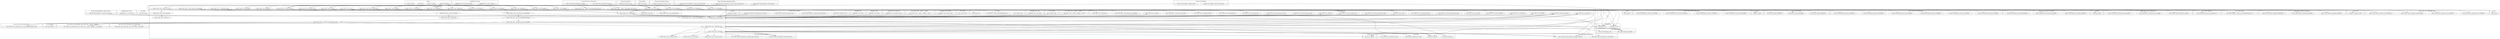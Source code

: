 digraph {
graph [overlap=false]
subgraph cluster_Class_MOP_Class_Immutable_Trait {
	label="Class::MOP::Class::Immutable::Trait";
	"Class::MOP::Class::Immutable::Trait::_get_mutable_metaclass_name";
}
subgraph cluster_Moose_Meta_Class_Immutable_Trait {
	label="Moose::Meta::Class::Immutable::Trait";
	"Moose::Meta::Class::Immutable::Trait::BEGIN@4";
	"Moose::Meta::Class::Immutable::Trait::BEGIN@3";
	"Moose::Meta::Class::Immutable::Trait::BEGIN@6";
	"Moose::Meta::Class::Immutable::Trait::BEGIN@12";
}
subgraph cluster_MooseX_AttributeHelpers_Collection_Hash {
	label="MooseX::AttributeHelpers::Collection::Hash";
	"MooseX::AttributeHelpers::Collection::Hash::meta";
}
subgraph cluster_Moose_Meta_Method_Overridden {
	label="Moose::Meta::Method::Overridden";
	"Moose::Meta::Method::Overridden::BEGIN@10";
	"Moose::Meta::Method::Overridden::BEGIN@3";
	"Moose::Meta::Method::Overridden::BEGIN@4";
}
subgraph cluster_SimpleDB_Class_Cache {
	label="SimpleDB::Class::Cache";
	"SimpleDB::Class::Cache::meta";
}
subgraph cluster_List_MoreUtils {
	label="List::MoreUtils";
	"List::MoreUtils::all";
}
subgraph cluster_warnings {
	label="warnings";
	"warnings::import";
}
subgraph cluster_Foo_Child {
	label="Foo::Child";
	"Foo::Child::meta";
}
subgraph cluster_SimpleDB_Class_Item {
	label="SimpleDB::Class::Item";
	"SimpleDB::Class::Item::belongs_to";
	"SimpleDB::Class::Item::add_attributes";
}
subgraph cluster_Class_MOP_Mixin_HasMethods {
	label="Class::MOP::Mixin::HasMethods";
	"Class::MOP::Mixin::HasMethods::method_metaclass";
	"Class::MOP::Mixin::HasMethods::wrapped_method_metaclass";
}
subgraph cluster_Moose {
	label="Moose";
	"Moose::BEGIN@18";
	"Moose::init_meta";
	"Moose::has";
	"Moose::extends";
}
subgraph cluster_Moose_Meta_Method_Augmented {
	label="Moose::Meta::Method::Augmented";
	"Moose::Meta::Method::Augmented::BEGIN@4";
	"Moose::Meta::Method::Augmented::BEGIN@3";
	"Moose::Meta::Method::Augmented::BEGIN@10";
}
subgraph cluster_Moose_Util_MetaRole {
	label="Moose::Util::MetaRole";
	"Moose::Util::MetaRole::_make_new_class";
	"Moose::Util::MetaRole::_make_new_metaclass";
}
subgraph cluster_Moose_Meta_Method_Constructor {
	label="Moose::Meta::Method::Constructor";
	"Moose::Meta::Method::Constructor::BEGIN@4";
	"Moose::Meta::Method::Constructor::BEGIN@7";
	"Moose::Meta::Method::Constructor::BEGIN@12";
	"Moose::Meta::Method::Constructor::BEGIN@5";
}
subgraph cluster_Moose_Meta_Mixin_AttributeCore {
	label="Moose::Meta::Mixin::AttributeCore";
	"Moose::Meta::Mixin::AttributeCore::trigger";
	"Moose::Meta::Mixin::AttributeCore::has_trigger";
	"Moose::Meta::Mixin::AttributeCore::should_coerce";
}
subgraph cluster_metaclass {
	label="metaclass";
	"metaclass::import";
}
subgraph cluster_Scalar_Util {
	label="Scalar::Util";
	"Scalar::Util::blessed";
}
subgraph cluster_UNIVERSAL {
	label="UNIVERSAL";
	"UNIVERSAL::isa";
	"UNIVERSAL::can";
}
subgraph cluster_Moose_Meta_Class {
	label="Moose::Meta::Class";
	"Moose::Meta::Class::BEGIN@4";
	"Moose::Meta::Class::initialize";
	"Moose::Meta::Class::error_class";
	"Moose::Meta::Class::CORE:match";
	"Moose::Meta::Class::add_attribute";
	"Moose::Meta::Class::BEGIN@9";
	"Moose::Meta::Class::_fix_metaclass_incompatibility";
	"Moose::Meta::Class::__ANON__[Moose/Meta/Class.pm:29]";
	"Moose::Meta::Class::_check_metaclass_compatibility";
	"Moose::Meta::Class::BEGIN@22";
	"Moose::Meta::Class::BEGIN@12";
	"Moose::Meta::Class::_process_attribute";
	"Moose::Meta::Class::BEGIN@20";
	"Moose::Meta::Class::BEGIN@23";
	"Moose::Meta::Class::excludes_role";
	"Moose::Meta::Class::_immutable_options";
	"Moose::Meta::Class::__ANON__[Moose/Meta/Class.pm:34]";
	"Moose::Meta::Class::_reinitialize_with";
	"Moose::Meta::Class::BEGIN@18";
	"Moose::Meta::Class::_fix_one_incompatible_metaclass";
	"Moose::Meta::Class::_get_role_applications";
	"Moose::Meta::Class::BEGIN@5";
	"Moose::Meta::Class::_reconcile_with_superclass_meta";
	"Moose::Meta::Class::add_role";
	"Moose::Meta::Class::reinitialize";
	"Moose::Meta::Class::_process_new_attribute";
	"Moose::Meta::Class::new_object";
	"Moose::Meta::Class::BEGIN@7";
	"Moose::Meta::Class::BEGIN@19";
	"Moose::Meta::Class::create";
	"Moose::Meta::Class::BEGIN@21";
	"Moose::Meta::Class::create_anon_class";
	"Moose::Meta::Class::CORE:sort";
	"Moose::Meta::Class::BEGIN@25";
	"Moose::Meta::Class::roles";
	"Moose::Meta::Class::add_role_application";
	"Moose::Meta::Class::superclasses";
	"Moose::Meta::Class::_superclass_meta_is_compatible";
	"Moose::Meta::Class::BEGIN@10";
	"Moose::Meta::Class::BEGIN@11";
	"Moose::Meta::Class::constructor_class";
	"Moose::Meta::Class::destructor_class";
	"Moose::Meta::Class::_anon_cache_key";
}
subgraph cluster_Moose_Meta_Method_Destructor {
	label="Moose::Meta::Method::Destructor";
	"Moose::Meta::Method::Destructor::BEGIN@9";
	"Moose::Meta::Method::Destructor::BEGIN@7";
	"Moose::Meta::Method::Destructor::BEGIN@4";
	"Moose::Meta::Method::Destructor::BEGIN@5";
	"Moose::Meta::Method::Destructor::BEGIN@8";
	"Moose::Meta::Method::Destructor::BEGIN@15";
}
subgraph cluster_SimpleDB_Class {
	label="SimpleDB::Class";
	"SimpleDB::Class::meta";
}
subgraph cluster_SimpleDB_Client {
	label="SimpleDB::Client";
	"SimpleDB::Client::meta";
}
subgraph cluster_SimpleDB_Class_ResultSet {
	label="SimpleDB::Class::ResultSet";
	"SimpleDB::Class::ResultSet::meta";
}
subgraph cluster_Class_MOP_Class___ANON___SERIAL_1 {
	label="Class::MOP::Class::__ANON__::SERIAL::1";
	"Class::MOP::Class::__ANON__::SERIAL::1::meta";
}
subgraph cluster_SimpleDB_Class_Domain {
	label="SimpleDB::Class::Domain";
	"SimpleDB::Class::Domain::meta";
}
subgraph cluster_Foo_Parent {
	label="Foo::Parent";
	"Foo::Parent::meta";
}
subgraph cluster_Foo_Domain {
	label="Foo::Domain";
	"Foo::Domain::meta";
	"Foo::Domain::__ANON__[lib/Foo/Domain.pm:13]";
	"Foo::Domain::size";
}
subgraph cluster_base {
	label="base";
	"base::import";
}
subgraph cluster_strict {
	label="strict";
	"strict::import";
}
subgraph cluster_Moose_Util {
	label="Moose::Util";
	"Moose::Util::apply_all_roles";
}
subgraph cluster_Class_MOP_Class {
	label="Class::MOP::Class";
	"Class::MOP::Class::find_attribute_by_name";
	"Class::MOP::Class::_check_metaclass_compatibility";
	"Class::MOP::Class::class_precedence_list";
	"Class::MOP::Class::is_anon_class";
	"Class::MOP::Class::find_next_method_by_name";
	"Class::MOP::Class::make_immutable";
	"Class::MOP::Class::initialize";
	"Class::MOP::Class::create_anon_class";
	"Class::MOP::Class::get_all_attributes";
	"Class::MOP::Class::is_immutable";
	"Class::MOP::Class::_immutable_metaclass";
	"Class::MOP::Class::_construct_class_instance";
	"Class::MOP::Class::find_all_methods_by_name";
	"Class::MOP::Class::is_pristine";
	"Class::MOP::Class::find_method_by_name";
	"Class::MOP::Class::instance_metaclass";
	"Class::MOP::Class::create";
	"Class::MOP::Class::superclasses";
	"Class::MOP::Class::DESTROY";
	"Class::MOP::Class::_immutable_options";
	"Class::MOP::Class::new_object";
}
subgraph cluster_Class_MOP {
	label="Class::MOP";
	"Class::MOP::class_of";
	"Class::MOP::store_metaclass_by_name";
	"Class::MOP::get_metaclass_by_name";
	"Class::MOP::load_class";
}
subgraph cluster_Moose_Error_Default {
	label="Moose::Error::Default";
	"Moose::Error::Default::BEGIN@10";
	"Moose::Error::Default::BEGIN@3";
	"Moose::Error::Default::BEGIN@4";
}
subgraph cluster_Moose_Meta_Method {
	label="Moose::Meta::Method";
	"Moose::Meta::Method::_new";
}
subgraph cluster_Exporter {
	label="Exporter";
	"Exporter::import";
}
subgraph cluster_Class_MOP_Class_Immutable_Class_MOP_Class {
	label="Class::MOP::Class::Immutable::Class::MOP::Class";
	"Class::MOP::Class::Immutable::Class::MOP::Class::is_immutable";
}
subgraph cluster_Class_MOP_Attribute {
	label="Class::MOP::Attribute";
	"Class::MOP::Attribute::get_read_method_ref";
}
subgraph cluster_Moose_Object {
	label="Moose::Object";
	"Moose::Object::new";
}
subgraph cluster_SimpleDB_Class_SQL {
	label="SimpleDB::Class::SQL";
	"SimpleDB::Class::SQL::meta";
}
subgraph cluster_Class_MOP_Package {
	label="Class::MOP::Package";
	"Class::MOP::Package::reinitialize";
	"Class::MOP::Package::name";
}
subgraph cluster_Foo_SubChild {
	label="Foo::SubChild";
	"Foo::SubChild::meta";
}
subgraph cluster_Class_MOP_Class___ANON___SERIAL_2 {
	label="Class::MOP::Class::__ANON__::SERIAL::2";
	"Class::MOP::Class::__ANON__::SERIAL::2::meta";
}
subgraph cluster_Class_MOP_Mixin_AttributeCore {
	label="Class::MOP::Mixin::AttributeCore";
	"Class::MOP::Mixin::AttributeCore::default";
	"Class::MOP::Mixin::AttributeCore::init_arg";
}
subgraph cluster_Moose_Meta_Attribute {
	label="Moose::Meta::Attribute";
	"Moose::Meta::Attribute::interpolate_class";
	"Moose::Meta::Attribute::_check_associated_methods";
	"Moose::Meta::Attribute::_new";
	"Moose::Meta::Attribute::interpolate_class_and_new";
}
subgraph cluster_Class_MOP_Mixin_HasAttributes {
	label="Class::MOP::Mixin::HasAttributes";
	"Class::MOP::Mixin::HasAttributes::add_attribute";
	"Class::MOP::Mixin::HasAttributes::attribute_metaclass";
}
subgraph cluster_Moose_Meta_Method_Accessor {
	label="Moose::Meta::Method::Accessor";
	"Moose::Meta::Method::Accessor::_new";
}
subgraph cluster_Class_MOP_Method {
	label="Class::MOP::Method";
	"Class::MOP::Method::__ANON__[Class/MOP/Method.pm:19]";
}
subgraph cluster_Class_MOP_Class_Immutable_Class_MOP_Class___ANON___SERIAL_1 {
	label="Class::MOP::Class::Immutable::Class::MOP::Class::__ANON__::SERIAL::1";
	"Class::MOP::Class::Immutable::Class::MOP::Class::__ANON__::SERIAL::1::is_immutable";
}
subgraph cluster_Moose_Meta_Role_Application_ToClass {
	label="Moose::Meta::Role::Application::ToClass";
	"Moose::Meta::Role::Application::ToClass::check_role_exclusions";
	"Moose::Meta::Role::Application::ToClass::apply";
	"Moose::Meta::Role::Application::ToClass::apply_attributes";
}
"Moose::Meta::Class::BEGIN@23" -> "Moose::Meta::Method::Destructor::BEGIN@15";
"Moose::Meta::Class::_process_attribute" -> "Moose::Meta::Class::CORE:match";
"Moose::Meta::Class::superclasses" -> "Class::MOP::load_class";
"Moose::BEGIN@18" -> "Moose::Meta::Class::BEGIN@22";
"Moose::Meta::Class::create" -> "Moose::Util::apply_all_roles";
"Moose::Meta::Class::BEGIN@10" -> "Exporter::import";
"Moose::Meta::Class::BEGIN@12" -> "Exporter::import";
"Moose::Meta::Class::BEGIN@11" -> "Exporter::import";
"Moose::Meta::Class::create" -> "Class::MOP::Class::create";
"Moose::Meta::Class::add_attribute" -> "Moose::Meta::Attribute::_check_associated_methods";
"Moose::Meta::Class::reinitialize" -> "Class::MOP::Class::instance_metaclass";
"Moose::Meta::Class::_reinitialize_with" -> "Class::MOP::Class::instance_metaclass";
"Moose::Meta::Class::_superclass_meta_is_compatible" -> "Class::MOP::Class::instance_metaclass";
"Moose::Meta::Class::_fix_metaclass_incompatibility" -> "Moose::Meta::Class::_fix_one_incompatible_metaclass";
"Moose::Meta::Class::new_object" -> "Class::MOP::Mixin::AttributeCore::init_arg";
"Moose::Meta::Class::_reinitialize_with" -> "Moose::Meta::Class::reinitialize";
"Moose::Util::MetaRole::_make_new_metaclass" -> "Moose::Meta::Class::reinitialize";
"Moose::Meta::Class::_check_metaclass_compatibility" -> "Class::MOP::Class::_check_metaclass_compatibility";
"Moose::Meta::Class::BEGIN@22" -> "Moose::Meta::Method::Constructor::BEGIN@5";
"Moose::BEGIN@18" -> "Moose::Meta::Class::BEGIN@21";
"Moose::Meta::Class::BEGIN@20" -> "Moose::Error::Default::BEGIN@10";
"Moose::Meta::Class::BEGIN@22" -> "Moose::Meta::Method::Constructor::BEGIN@7";
"Moose::Meta::Class::add_role" -> "Moose::Meta::Class::roles";
"Moose::Meta::Class::excludes_role" -> "Moose::Meta::Class::roles";
"Moose::Meta::Role::Application::ToClass::apply" -> "Moose::Meta::Class::add_role_application";
"Moose::Meta::Class::_process_new_attribute" -> "Moose::Meta::Attribute::interpolate_class_and_new";
"Moose::Meta::Class::BEGIN@20" -> "Moose::Error::Default::BEGIN@3";
"Moose::Meta::Class::_fix_one_incompatible_metaclass" -> "Moose::Meta::Class::_superclass_meta_is_compatible";
"Moose::Meta::Class::_reinitialize_with" -> "Class::MOP::Mixin::HasMethods::method_metaclass";
"Moose::Meta::Class::reinitialize" -> "Class::MOP::Mixin::HasMethods::method_metaclass";
"Moose::Meta::Class::BEGIN@23" -> "Moose::Meta::Method::Destructor::BEGIN@8";
"Moose::Meta::Class::reinitialize" -> "Class::MOP::Class::is_anon_class";
"Moose::Meta::Class::_reinitialize_with" -> "Class::MOP::Class::is_anon_class";
"Moose::Meta::Class::BEGIN@21" -> "Moose::Meta::Class::Immutable::Trait::BEGIN@12";
"Moose::Meta::Class::reinitialize" -> "Class::MOP::Package::reinitialize";
"Moose::Meta::Class::BEGIN@21" -> "Moose::Meta::Class::Immutable::Trait::BEGIN@4";
"Moose::Meta::Class::new_object" -> "Class::MOP::Class::get_all_attributes";
"Moose::BEGIN@18" -> "Moose::Meta::Class::BEGIN@9";
"Class::MOP::Mixin::AttributeCore::default" -> "Moose::Meta::Class::__ANON__[Moose/Meta/Class.pm:29]";
"Moose::Meta::Class::reinitialize" -> "Scalar::Util::blessed";
"Moose::Meta::Class::add_role_application" -> "Scalar::Util::blessed";
"Moose::Meta::Class::add_attribute" -> "Scalar::Util::blessed";
"Moose::Meta::Class::add_role" -> "Scalar::Util::blessed";
"Moose::Meta::Class::reinitialize" -> "Class::MOP::Mixin::HasMethods::wrapped_method_metaclass";
"Moose::Meta::Class::add_attribute" -> "Moose::Meta::Class::_process_attribute";
"Moose::Meta::Class::_reinitialize_with" -> "Class::MOP::store_metaclass_by_name";
"Class::MOP::Class::make_immutable" -> "Moose::Meta::Class::_immutable_options";
"Moose::Meta::Class::_reconcile_with_superclass_meta" -> "Moose::Meta::Class::_reinitialize_with";
"Moose::Meta::Class::superclasses" -> "Class::MOP::Class::superclasses";
"Moose::Meta::Class::BEGIN@21" -> "Moose::Meta::Class::Immutable::Trait::BEGIN@6";
"Moose::BEGIN@18" -> "Moose::Meta::Class::BEGIN@5";
"Moose::Meta::Class::BEGIN@22" -> "Moose::Meta::Method::Constructor::BEGIN@12";
"Moose::Meta::Class::BEGIN@18" -> "Moose::Meta::Method::Overridden::BEGIN@3";
"Moose::BEGIN@18" -> "Moose::Meta::Class::BEGIN@19";
"Moose::Meta::Class::_superclass_meta_is_compatible" -> "Class::MOP::Class::is_immutable";
"Moose::Meta::Class::BEGIN@23" -> "Moose::Meta::Method::Destructor::BEGIN@5";
"Moose::BEGIN@18" -> "Moose::Meta::Class::BEGIN@25";
"Moose::BEGIN@18" -> "Moose::Meta::Class::BEGIN@10";
"Moose::Meta::Class::add_attribute" -> "Class::MOP::Mixin::HasAttributes::add_attribute";
"Moose::Meta::Class::_reinitialize_with" -> "Moose::Meta::Class::constructor_class";
"Moose::Meta::Class::reinitialize" -> "Moose::Meta::Class::constructor_class";
"Moose::BEGIN@18" -> "Moose::Meta::Class::BEGIN@4";
"Moose::Meta::Class::excludes_role" -> "Class::MOP::Class::class_precedence_list";
"Moose::Meta::Class::_superclass_meta_is_compatible" -> "Class::MOP::Class::Immutable::Class::MOP::Class::is_immutable";
"Class::MOP::Class::find_attribute_by_name" -> "Moose::Meta::Class::initialize";
"SimpleDB::Class::Domain::meta" -> "Moose::Meta::Class::initialize";
"Foo::SubChild::meta" -> "Moose::Meta::Class::initialize";
"Class::MOP::Class::class_precedence_list" -> "Moose::Meta::Class::initialize";
"SimpleDB::Class::SQL::meta" -> "Moose::Meta::Class::initialize";
"Moose::init_meta" -> "Moose::Meta::Class::initialize";
"Class::MOP::Class::find_next_method_by_name" -> "Moose::Meta::Class::initialize";
"SimpleDB::Class::ResultSet::meta" -> "Moose::Meta::Class::initialize";
"SimpleDB::Class::meta" -> "Moose::Meta::Class::initialize";
"Class::MOP::Class::__ANON__::SERIAL::1::meta" -> "Moose::Meta::Class::initialize";
"Class::MOP::Package::reinitialize" -> "Moose::Meta::Class::initialize";
"metaclass::import" -> "Moose::Meta::Class::initialize";
"Class::MOP::Class::get_all_attributes" -> "Moose::Meta::Class::initialize";
"Foo::Domain::meta" -> "Moose::Meta::Class::initialize";
"Moose::Meta::Class::_fix_metaclass_incompatibility" -> "Moose::Meta::Class::initialize";
"SimpleDB::Client::meta" -> "Moose::Meta::Class::initialize";
"MooseX::AttributeHelpers::Collection::Hash::meta" -> "Moose::Meta::Class::initialize";
"Foo::Parent::meta" -> "Moose::Meta::Class::initialize";
"Class::MOP::Class::find_all_methods_by_name" -> "Moose::Meta::Class::initialize";
"SimpleDB::Class::Cache::meta" -> "Moose::Meta::Class::initialize";
"Class::MOP::Class::__ANON__::SERIAL::2::meta" -> "Moose::Meta::Class::initialize";
"Class::MOP::Class::create" -> "Moose::Meta::Class::initialize";
"Class::MOP::Class::find_method_by_name" -> "Moose::Meta::Class::initialize";
"Foo::Child::meta" -> "Moose::Meta::Class::initialize";
"Moose::Meta::Class::reinitialize" -> "Class::MOP::class_of";
"Moose::Meta::Class::excludes_role" -> "Class::MOP::class_of";
"Moose::Meta::Class::superclasses" -> "Class::MOP::class_of";
"Moose::Meta::Class::_reinitialize_with" -> "Moose::Meta::Class::error_class";
"Moose::Meta::Class::reinitialize" -> "Moose::Meta::Class::error_class";
"Moose::Meta::Class::_superclass_meta_is_compatible" -> "Class::MOP::Class::Immutable::Class::MOP::Class::__ANON__::SERIAL::1::is_immutable";
"Moose::Meta::Class::_reconcile_with_superclass_meta" -> "Class::MOP::Class::Immutable::Class::MOP::Class::__ANON__::SERIAL::1::is_immutable";
"Moose::BEGIN@18" -> "Moose::Meta::Class::BEGIN@12";
"Moose::Meta::Role::Application::ToClass::check_role_exclusions" -> "Moose::Meta::Class::excludes_role";
"Moose::BEGIN@18" -> "Moose::Meta::Class::BEGIN@23";
"Moose::Meta::Class::BEGIN@19" -> "Moose::Meta::Method::Augmented::BEGIN@3";
"Moose::Meta::Class::_fix_one_incompatible_metaclass" -> "Class::MOP::Class::is_pristine";
"Moose::Meta::Class::BEGIN@20" -> "Moose::Error::Default::BEGIN@4";
"Moose::Meta::Class::new_object" -> "UNIVERSAL::can";
"Moose::Meta::Class::add_attribute" -> "UNIVERSAL::can";
"Moose::Meta::Class::excludes_role" -> "UNIVERSAL::can";
"Moose::Meta::Class::_reinitialize_with" -> "Class::MOP::Class::DESTROY";
"Moose::Meta::Class::_immutable_options" -> "Class::MOP::Class::_immutable_options";
"Moose::Meta::Class::_process_attribute" -> "Moose::Meta::Class::_process_new_attribute";
"Moose::Meta::Class::BEGIN@22" -> "Moose::Meta::Method::Constructor::BEGIN@4";
"Moose::BEGIN@18" -> "Moose::Meta::Class::BEGIN@7";
"Moose::Meta::Class::BEGIN@18" -> "Moose::Meta::Method::Overridden::BEGIN@10";
"Moose::Meta::Class::BEGIN@19" -> "Moose::Meta::Method::Augmented::BEGIN@10";
"Moose::Meta::Class::BEGIN@25" -> "base::import";
"Moose::Meta::Class::BEGIN@23" -> "Moose::Meta::Method::Destructor::BEGIN@7";
"Moose::Meta::Class::add_attribute" -> "UNIVERSAL::isa";
"Moose::Meta::Class::_reconcile_with_superclass_meta" -> "UNIVERSAL::isa";
"Moose::Meta::Class::add_role" -> "UNIVERSAL::isa";
"Moose::Meta::Class::add_role_application" -> "UNIVERSAL::isa";
"Moose::Meta::Class::superclasses" -> "UNIVERSAL::isa";
"Moose::Meta::Class::_superclass_meta_is_compatible" -> "UNIVERSAL::isa";
"Moose::Meta::Class::_superclass_meta_is_compatible" -> "Class::MOP::Class::Immutable::Trait::_get_mutable_metaclass_name";
"Moose::Meta::Class::_reconcile_with_superclass_meta" -> "Class::MOP::Class::Immutable::Trait::_get_mutable_metaclass_name";
"Moose::Meta::Class::_anon_cache_key" -> "Moose::Meta::Class::CORE:sort";
"Moose::Meta::Class::new_object" -> "Moose::Meta::Mixin::AttributeCore::has_trigger";
"Moose::Meta::Class::BEGIN@21" -> "Moose::Meta::Class::Immutable::Trait::BEGIN@3";
"Moose::Meta::Class::BEGIN@5" -> "warnings::import";
"Class::MOP::Class::create" -> "Moose::Meta::Class::superclasses";
"Class::MOP::Class::class_precedence_list" -> "Moose::Meta::Class::superclasses";
"Moose::init_meta" -> "Moose::Meta::Class::superclasses";
"Moose::Meta::Class::_check_metaclass_compatibility" -> "Moose::Meta::Class::superclasses";
"Moose::extends" -> "Moose::Meta::Class::superclasses";
"Moose::Meta::Class::new_object" -> "Moose::Meta::Mixin::AttributeCore::trigger";
"Moose::Meta::Class::new_object" -> "Class::MOP::Method::__ANON__[Class/MOP/Method.pm:19]";
"Moose::Meta::Class::_reinitialize_with" -> "Moose::Meta::Class::destructor_class";
"Moose::Meta::Class::reinitialize" -> "Moose::Meta::Class::destructor_class";
"Moose::Meta::Class::create_anon_class" -> "Moose::Meta::Class::_anon_cache_key";
"Moose::Meta::Class::new_object" -> "Foo::Domain::size";
"Moose::Meta::Class::new_object" -> "Class::MOP::Class::new_object";
"Moose::Meta::Class::BEGIN@23" -> "Moose::Meta::Method::Destructor::BEGIN@9";
"Moose::Meta::Class::initialize" -> "Class::MOP::get_metaclass_by_name";
"Moose::Meta::Class::new_object" -> "Moose::Meta::Mixin::AttributeCore::should_coerce";
"Moose::Meta::Class::create_anon_class" -> "Class::MOP::Class::create_anon_class";
"SimpleDB::Class::Item::belongs_to" -> "Moose::Meta::Class::add_attribute";
"SimpleDB::Class::Item::add_attributes" -> "Moose::Meta::Class::add_attribute";
"Moose::Meta::Role::Application::ToClass::apply_attributes" -> "Moose::Meta::Class::add_attribute";
"Moose::has" -> "Moose::Meta::Class::add_attribute";
"Moose::Meta::Class::_check_metaclass_compatibility" -> "Moose::Meta::Class::_fix_metaclass_incompatibility";
"Moose::Meta::Class::new_object" -> "Foo::Domain::__ANON__[lib/Foo/Domain.pm:13]";
"Class::MOP::Class::_construct_class_instance" -> "Moose::Meta::Class::_check_metaclass_compatibility";
"Class::MOP::Class::superclasses" -> "Moose::Meta::Class::_check_metaclass_compatibility";
"Moose::BEGIN@18" -> "Moose::Meta::Class::BEGIN@20";
"Moose::Meta::Class::BEGIN@18" -> "Moose::Meta::Method::Overridden::BEGIN@4";
"Moose::Meta::Class::_reinitialize_with" -> "Class::MOP::Mixin::HasAttributes::attribute_metaclass";
"Moose::Meta::Class::reinitialize" -> "Class::MOP::Mixin::HasAttributes::attribute_metaclass";
"Moose::Meta::Class::_process_new_attribute" -> "Class::MOP::Mixin::HasAttributes::attribute_metaclass";
"Moose::Meta::Class::new_object" -> "Class::MOP::Attribute::get_read_method_ref";
"Class::MOP::Mixin::AttributeCore::default" -> "Moose::Meta::Class::__ANON__[Moose/Meta/Class.pm:34]";
"Moose::Meta::Class::_reinitialize_with" -> "Class::MOP::Package::name";
"Moose::BEGIN@18" -> "Moose::Meta::Class::BEGIN@18";
"Moose::Meta::Class::add_role_application" -> "Moose::Meta::Class::_get_role_applications";
"Moose::Meta::Class::_fix_one_incompatible_metaclass" -> "Moose::Meta::Class::_reconcile_with_superclass_meta";
"Moose::Meta::Role::Application::ToClass::apply" -> "Moose::Meta::Class::add_role";
"Moose::Meta::Class::_reconcile_with_superclass_meta" -> "List::MoreUtils::all";
"Moose::Meta::Method::_new" -> "Moose::Meta::Class::new_object";
"Moose::Object::new" -> "Moose::Meta::Class::new_object";
"Moose::Meta::Attribute::_new" -> "Moose::Meta::Class::new_object";
"Moose::Meta::Method::Accessor::_new" -> "Moose::Meta::Class::new_object";
"Moose::Meta::Class::initialize" -> "Class::MOP::Class::initialize";
"Class::MOP::Class::create_anon_class" -> "Moose::Meta::Class::create";
"Class::MOP::Class::_immutable_metaclass" -> "Moose::Meta::Class::create";
"Moose::Meta::Class::BEGIN@19" -> "Moose::Meta::Method::Augmented::BEGIN@4";
"Moose::Meta::Attribute::interpolate_class" -> "Moose::Meta::Class::create_anon_class";
"Moose::Util::MetaRole::_make_new_class" -> "Moose::Meta::Class::create_anon_class";
"Moose::Meta::Class::BEGIN@23" -> "Moose::Meta::Method::Destructor::BEGIN@4";
"Moose::BEGIN@18" -> "Moose::Meta::Class::BEGIN@11";
"Moose::Meta::Class::BEGIN@4" -> "strict::import";
}
